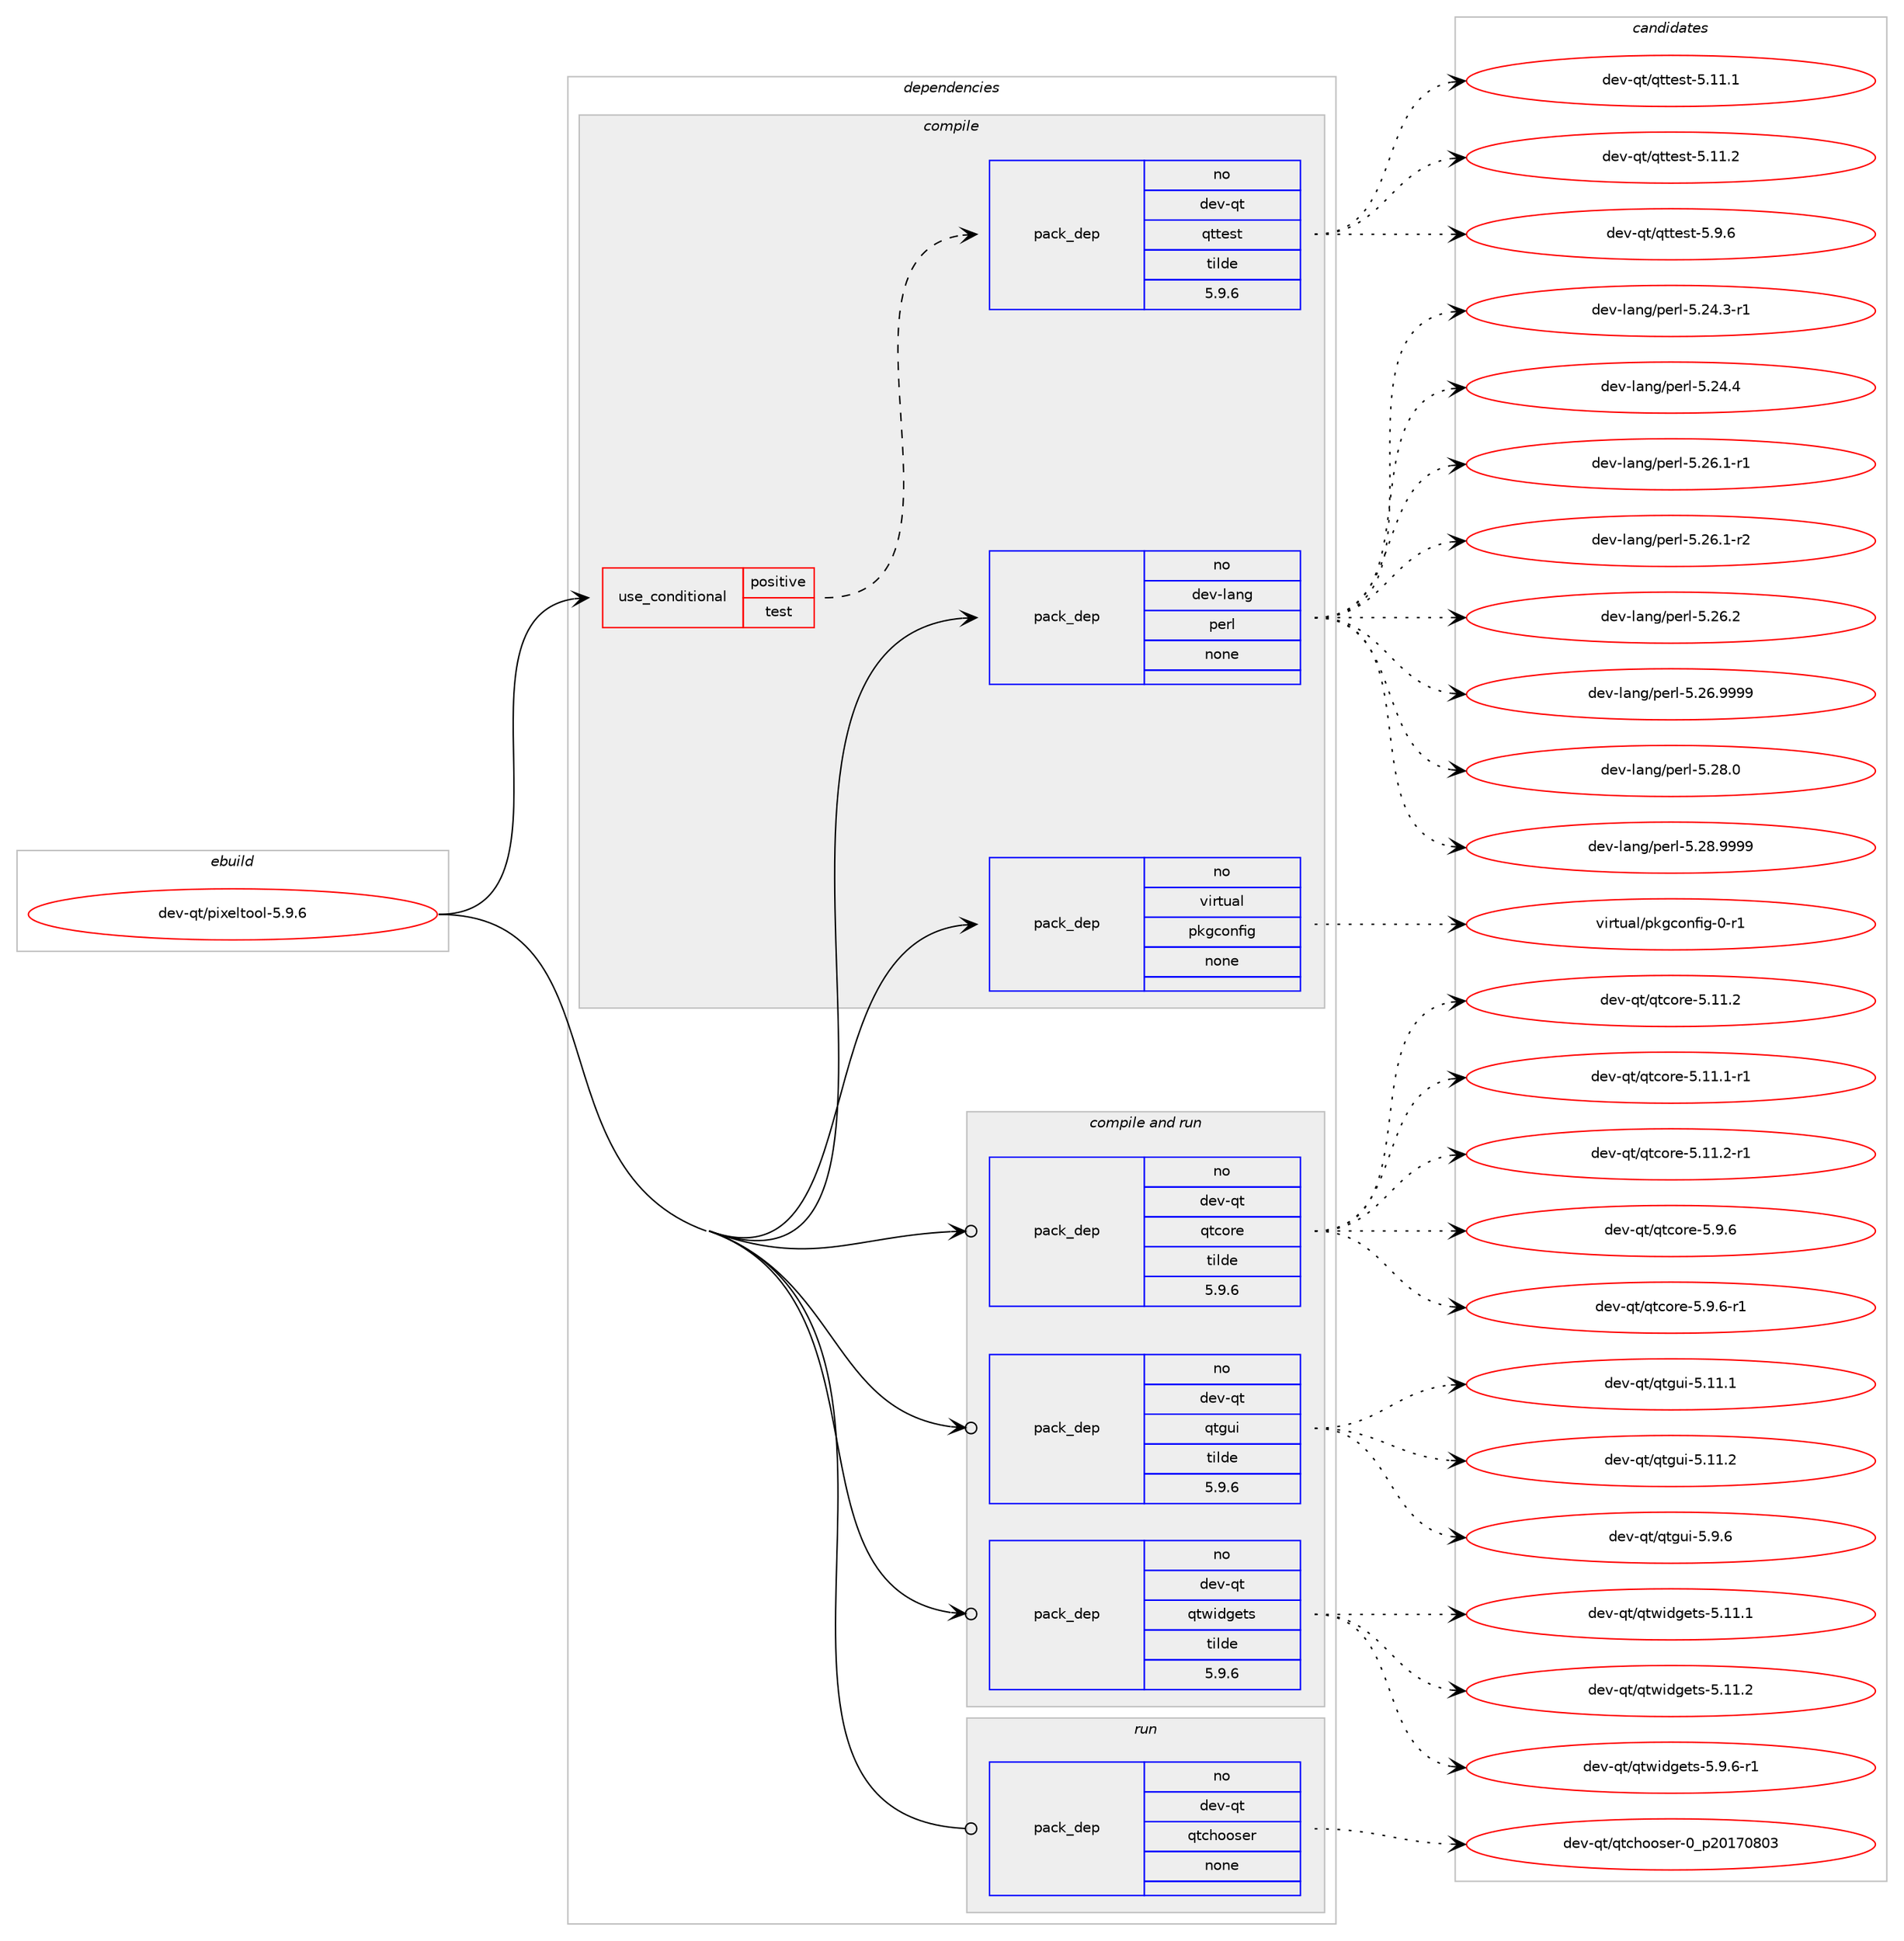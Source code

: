 digraph prolog {

# *************
# Graph options
# *************

newrank=true;
concentrate=true;
compound=true;
graph [rankdir=LR,fontname=Helvetica,fontsize=10,ranksep=1.5];#, ranksep=2.5, nodesep=0.2];
edge  [arrowhead=vee];
node  [fontname=Helvetica,fontsize=10];

# **********
# The ebuild
# **********

subgraph cluster_leftcol {
color=gray;
rank=same;
label=<<i>ebuild</i>>;
id [label="dev-qt/pixeltool-5.9.6", color=red, width=4, href="../dev-qt/pixeltool-5.9.6.svg"];
}

# ****************
# The dependencies
# ****************

subgraph cluster_midcol {
color=gray;
label=<<i>dependencies</i>>;
subgraph cluster_compile {
fillcolor="#eeeeee";
style=filled;
label=<<i>compile</i>>;
subgraph cond550 {
dependency3396 [label=<<TABLE BORDER="0" CELLBORDER="1" CELLSPACING="0" CELLPADDING="4"><TR><TD ROWSPAN="3" CELLPADDING="10">use_conditional</TD></TR><TR><TD>positive</TD></TR><TR><TD>test</TD></TR></TABLE>>, shape=none, color=red];
subgraph pack2731 {
dependency3397 [label=<<TABLE BORDER="0" CELLBORDER="1" CELLSPACING="0" CELLPADDING="4" WIDTH="220"><TR><TD ROWSPAN="6" CELLPADDING="30">pack_dep</TD></TR><TR><TD WIDTH="110">no</TD></TR><TR><TD>dev-qt</TD></TR><TR><TD>qttest</TD></TR><TR><TD>tilde</TD></TR><TR><TD>5.9.6</TD></TR></TABLE>>, shape=none, color=blue];
}
dependency3396:e -> dependency3397:w [weight=20,style="dashed",arrowhead="vee"];
}
id:e -> dependency3396:w [weight=20,style="solid",arrowhead="vee"];
subgraph pack2732 {
dependency3398 [label=<<TABLE BORDER="0" CELLBORDER="1" CELLSPACING="0" CELLPADDING="4" WIDTH="220"><TR><TD ROWSPAN="6" CELLPADDING="30">pack_dep</TD></TR><TR><TD WIDTH="110">no</TD></TR><TR><TD>dev-lang</TD></TR><TR><TD>perl</TD></TR><TR><TD>none</TD></TR><TR><TD></TD></TR></TABLE>>, shape=none, color=blue];
}
id:e -> dependency3398:w [weight=20,style="solid",arrowhead="vee"];
subgraph pack2733 {
dependency3399 [label=<<TABLE BORDER="0" CELLBORDER="1" CELLSPACING="0" CELLPADDING="4" WIDTH="220"><TR><TD ROWSPAN="6" CELLPADDING="30">pack_dep</TD></TR><TR><TD WIDTH="110">no</TD></TR><TR><TD>virtual</TD></TR><TR><TD>pkgconfig</TD></TR><TR><TD>none</TD></TR><TR><TD></TD></TR></TABLE>>, shape=none, color=blue];
}
id:e -> dependency3399:w [weight=20,style="solid",arrowhead="vee"];
}
subgraph cluster_compileandrun {
fillcolor="#eeeeee";
style=filled;
label=<<i>compile and run</i>>;
subgraph pack2734 {
dependency3400 [label=<<TABLE BORDER="0" CELLBORDER="1" CELLSPACING="0" CELLPADDING="4" WIDTH="220"><TR><TD ROWSPAN="6" CELLPADDING="30">pack_dep</TD></TR><TR><TD WIDTH="110">no</TD></TR><TR><TD>dev-qt</TD></TR><TR><TD>qtcore</TD></TR><TR><TD>tilde</TD></TR><TR><TD>5.9.6</TD></TR></TABLE>>, shape=none, color=blue];
}
id:e -> dependency3400:w [weight=20,style="solid",arrowhead="odotvee"];
subgraph pack2735 {
dependency3401 [label=<<TABLE BORDER="0" CELLBORDER="1" CELLSPACING="0" CELLPADDING="4" WIDTH="220"><TR><TD ROWSPAN="6" CELLPADDING="30">pack_dep</TD></TR><TR><TD WIDTH="110">no</TD></TR><TR><TD>dev-qt</TD></TR><TR><TD>qtgui</TD></TR><TR><TD>tilde</TD></TR><TR><TD>5.9.6</TD></TR></TABLE>>, shape=none, color=blue];
}
id:e -> dependency3401:w [weight=20,style="solid",arrowhead="odotvee"];
subgraph pack2736 {
dependency3402 [label=<<TABLE BORDER="0" CELLBORDER="1" CELLSPACING="0" CELLPADDING="4" WIDTH="220"><TR><TD ROWSPAN="6" CELLPADDING="30">pack_dep</TD></TR><TR><TD WIDTH="110">no</TD></TR><TR><TD>dev-qt</TD></TR><TR><TD>qtwidgets</TD></TR><TR><TD>tilde</TD></TR><TR><TD>5.9.6</TD></TR></TABLE>>, shape=none, color=blue];
}
id:e -> dependency3402:w [weight=20,style="solid",arrowhead="odotvee"];
}
subgraph cluster_run {
fillcolor="#eeeeee";
style=filled;
label=<<i>run</i>>;
subgraph pack2737 {
dependency3403 [label=<<TABLE BORDER="0" CELLBORDER="1" CELLSPACING="0" CELLPADDING="4" WIDTH="220"><TR><TD ROWSPAN="6" CELLPADDING="30">pack_dep</TD></TR><TR><TD WIDTH="110">no</TD></TR><TR><TD>dev-qt</TD></TR><TR><TD>qtchooser</TD></TR><TR><TD>none</TD></TR><TR><TD></TD></TR></TABLE>>, shape=none, color=blue];
}
id:e -> dependency3403:w [weight=20,style="solid",arrowhead="odot"];
}
}

# **************
# The candidates
# **************

subgraph cluster_choices {
rank=same;
color=gray;
label=<<i>candidates</i>>;

subgraph choice2731 {
color=black;
nodesep=1;
choice100101118451131164711311611610111511645534649494649 [label="dev-qt/qttest-5.11.1", color=red, width=4,href="../dev-qt/qttest-5.11.1.svg"];
choice100101118451131164711311611610111511645534649494650 [label="dev-qt/qttest-5.11.2", color=red, width=4,href="../dev-qt/qttest-5.11.2.svg"];
choice1001011184511311647113116116101115116455346574654 [label="dev-qt/qttest-5.9.6", color=red, width=4,href="../dev-qt/qttest-5.9.6.svg"];
dependency3397:e -> choice100101118451131164711311611610111511645534649494649:w [style=dotted,weight="100"];
dependency3397:e -> choice100101118451131164711311611610111511645534649494650:w [style=dotted,weight="100"];
dependency3397:e -> choice1001011184511311647113116116101115116455346574654:w [style=dotted,weight="100"];
}
subgraph choice2732 {
color=black;
nodesep=1;
choice100101118451089711010347112101114108455346505246514511449 [label="dev-lang/perl-5.24.3-r1", color=red, width=4,href="../dev-lang/perl-5.24.3-r1.svg"];
choice10010111845108971101034711210111410845534650524652 [label="dev-lang/perl-5.24.4", color=red, width=4,href="../dev-lang/perl-5.24.4.svg"];
choice100101118451089711010347112101114108455346505446494511449 [label="dev-lang/perl-5.26.1-r1", color=red, width=4,href="../dev-lang/perl-5.26.1-r1.svg"];
choice100101118451089711010347112101114108455346505446494511450 [label="dev-lang/perl-5.26.1-r2", color=red, width=4,href="../dev-lang/perl-5.26.1-r2.svg"];
choice10010111845108971101034711210111410845534650544650 [label="dev-lang/perl-5.26.2", color=red, width=4,href="../dev-lang/perl-5.26.2.svg"];
choice10010111845108971101034711210111410845534650544657575757 [label="dev-lang/perl-5.26.9999", color=red, width=4,href="../dev-lang/perl-5.26.9999.svg"];
choice10010111845108971101034711210111410845534650564648 [label="dev-lang/perl-5.28.0", color=red, width=4,href="../dev-lang/perl-5.28.0.svg"];
choice10010111845108971101034711210111410845534650564657575757 [label="dev-lang/perl-5.28.9999", color=red, width=4,href="../dev-lang/perl-5.28.9999.svg"];
dependency3398:e -> choice100101118451089711010347112101114108455346505246514511449:w [style=dotted,weight="100"];
dependency3398:e -> choice10010111845108971101034711210111410845534650524652:w [style=dotted,weight="100"];
dependency3398:e -> choice100101118451089711010347112101114108455346505446494511449:w [style=dotted,weight="100"];
dependency3398:e -> choice100101118451089711010347112101114108455346505446494511450:w [style=dotted,weight="100"];
dependency3398:e -> choice10010111845108971101034711210111410845534650544650:w [style=dotted,weight="100"];
dependency3398:e -> choice10010111845108971101034711210111410845534650544657575757:w [style=dotted,weight="100"];
dependency3398:e -> choice10010111845108971101034711210111410845534650564648:w [style=dotted,weight="100"];
dependency3398:e -> choice10010111845108971101034711210111410845534650564657575757:w [style=dotted,weight="100"];
}
subgraph choice2733 {
color=black;
nodesep=1;
choice11810511411611797108471121071039911111010210510345484511449 [label="virtual/pkgconfig-0-r1", color=red, width=4,href="../virtual/pkgconfig-0-r1.svg"];
dependency3399:e -> choice11810511411611797108471121071039911111010210510345484511449:w [style=dotted,weight="100"];
}
subgraph choice2734 {
color=black;
nodesep=1;
choice10010111845113116471131169911111410145534649494650 [label="dev-qt/qtcore-5.11.2", color=red, width=4,href="../dev-qt/qtcore-5.11.2.svg"];
choice100101118451131164711311699111114101455346494946494511449 [label="dev-qt/qtcore-5.11.1-r1", color=red, width=4,href="../dev-qt/qtcore-5.11.1-r1.svg"];
choice100101118451131164711311699111114101455346494946504511449 [label="dev-qt/qtcore-5.11.2-r1", color=red, width=4,href="../dev-qt/qtcore-5.11.2-r1.svg"];
choice100101118451131164711311699111114101455346574654 [label="dev-qt/qtcore-5.9.6", color=red, width=4,href="../dev-qt/qtcore-5.9.6.svg"];
choice1001011184511311647113116991111141014553465746544511449 [label="dev-qt/qtcore-5.9.6-r1", color=red, width=4,href="../dev-qt/qtcore-5.9.6-r1.svg"];
dependency3400:e -> choice10010111845113116471131169911111410145534649494650:w [style=dotted,weight="100"];
dependency3400:e -> choice100101118451131164711311699111114101455346494946494511449:w [style=dotted,weight="100"];
dependency3400:e -> choice100101118451131164711311699111114101455346494946504511449:w [style=dotted,weight="100"];
dependency3400:e -> choice100101118451131164711311699111114101455346574654:w [style=dotted,weight="100"];
dependency3400:e -> choice1001011184511311647113116991111141014553465746544511449:w [style=dotted,weight="100"];
}
subgraph choice2735 {
color=black;
nodesep=1;
choice100101118451131164711311610311710545534649494649 [label="dev-qt/qtgui-5.11.1", color=red, width=4,href="../dev-qt/qtgui-5.11.1.svg"];
choice100101118451131164711311610311710545534649494650 [label="dev-qt/qtgui-5.11.2", color=red, width=4,href="../dev-qt/qtgui-5.11.2.svg"];
choice1001011184511311647113116103117105455346574654 [label="dev-qt/qtgui-5.9.6", color=red, width=4,href="../dev-qt/qtgui-5.9.6.svg"];
dependency3401:e -> choice100101118451131164711311610311710545534649494649:w [style=dotted,weight="100"];
dependency3401:e -> choice100101118451131164711311610311710545534649494650:w [style=dotted,weight="100"];
dependency3401:e -> choice1001011184511311647113116103117105455346574654:w [style=dotted,weight="100"];
}
subgraph choice2736 {
color=black;
nodesep=1;
choice100101118451131164711311611910510010310111611545534649494649 [label="dev-qt/qtwidgets-5.11.1", color=red, width=4,href="../dev-qt/qtwidgets-5.11.1.svg"];
choice100101118451131164711311611910510010310111611545534649494650 [label="dev-qt/qtwidgets-5.11.2", color=red, width=4,href="../dev-qt/qtwidgets-5.11.2.svg"];
choice10010111845113116471131161191051001031011161154553465746544511449 [label="dev-qt/qtwidgets-5.9.6-r1", color=red, width=4,href="../dev-qt/qtwidgets-5.9.6-r1.svg"];
dependency3402:e -> choice100101118451131164711311611910510010310111611545534649494649:w [style=dotted,weight="100"];
dependency3402:e -> choice100101118451131164711311611910510010310111611545534649494650:w [style=dotted,weight="100"];
dependency3402:e -> choice10010111845113116471131161191051001031011161154553465746544511449:w [style=dotted,weight="100"];
}
subgraph choice2737 {
color=black;
nodesep=1;
choice1001011184511311647113116991041111111151011144548951125048495548564851 [label="dev-qt/qtchooser-0_p20170803", color=red, width=4,href="../dev-qt/qtchooser-0_p20170803.svg"];
dependency3403:e -> choice1001011184511311647113116991041111111151011144548951125048495548564851:w [style=dotted,weight="100"];
}
}

}
